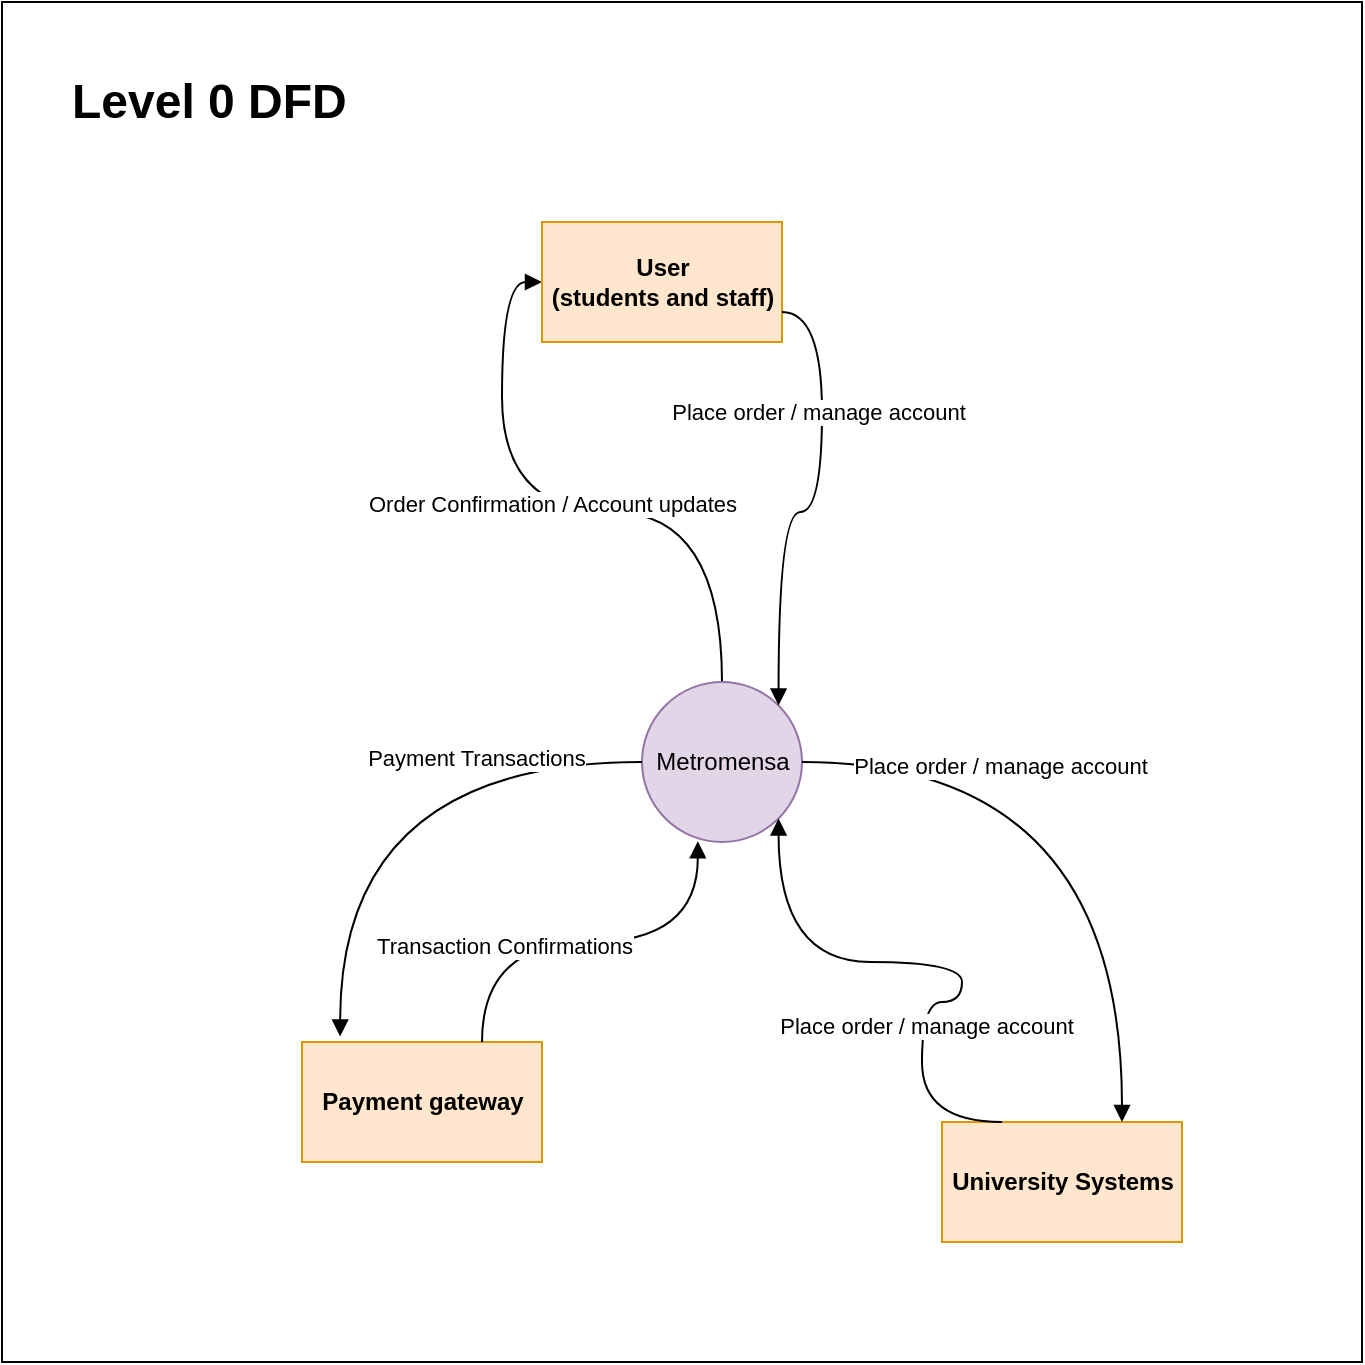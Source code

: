 <mxfile version="23.0.1" type="google">
  <diagram name="Page-1" id="2sjKvOkVcHl7aefKJoEn">
    <mxGraphModel grid="1" page="1" gridSize="10" guides="1" tooltips="1" connect="1" arrows="1" fold="1" pageScale="1" pageWidth="850" pageHeight="1100" math="0" shadow="0">
      <root>
        <mxCell id="0" />
        <mxCell id="1" parent="0" />
        <mxCell id="3n1f7qn3-GTYBAj43Xyj-42" value="" style="rounded=0;whiteSpace=wrap;html=1;" vertex="1" parent="1">
          <mxGeometry x="-160" y="280" width="680" height="680" as="geometry" />
        </mxCell>
        <mxCell id="3n1f7qn3-GTYBAj43Xyj-5" style="edgeStyle=orthogonalEdgeStyle;orthogonalLoop=1;jettySize=auto;html=1;curved=1;endArrow=block;endFill=1;entryX=0;entryY=0.5;entryDx=0;entryDy=0;" edge="1" parent="1" source="3n1f7qn3-GTYBAj43Xyj-24" target="3n1f7qn3-GTYBAj43Xyj-25">
          <mxGeometry relative="1" as="geometry">
            <mxPoint x="20" y="480" as="sourcePoint" />
            <mxPoint x="195" y="585" as="targetPoint" />
          </mxGeometry>
        </mxCell>
        <mxCell id="3n1f7qn3-GTYBAj43Xyj-32" value="Order Confirmation / Account updates" style="edgeLabel;html=1;align=center;verticalAlign=middle;resizable=0;points=[];" connectable="0" vertex="1" parent="3n1f7qn3-GTYBAj43Xyj-5">
          <mxGeometry x="0.038" y="-4" relative="1" as="geometry">
            <mxPoint x="1" as="offset" />
          </mxGeometry>
        </mxCell>
        <mxCell id="3n1f7qn3-GTYBAj43Xyj-24" value="Metromensa" style="shape=ellipse;html=1;dashed=0;whitespace=wrap;aspect=fixed;perimeter=ellipsePerimeter;fillColor=#e1d5e7;strokeColor=#9673a6;" vertex="1" parent="1">
          <mxGeometry x="160" y="620" width="80" height="80" as="geometry" />
        </mxCell>
        <mxCell id="3n1f7qn3-GTYBAj43Xyj-25" value="&lt;b&gt;User&lt;br&gt;(students and staff)&lt;/b&gt;" style="html=1;dashed=0;whitespace=wrap;fillColor=#ffe6cc;strokeColor=#d79b00;" vertex="1" parent="1">
          <mxGeometry x="110" y="390" width="120" height="60" as="geometry" />
        </mxCell>
        <mxCell id="3n1f7qn3-GTYBAj43Xyj-26" value="&lt;b&gt;University Systems&lt;/b&gt;" style="html=1;dashed=0;whitespace=wrap;fillColor=#ffe6cc;strokeColor=#d79b00;" vertex="1" parent="1">
          <mxGeometry x="310" y="840" width="120" height="60" as="geometry" />
        </mxCell>
        <mxCell id="3n1f7qn3-GTYBAj43Xyj-30" style="edgeStyle=orthogonalEdgeStyle;orthogonalLoop=1;jettySize=auto;html=1;curved=1;endArrow=block;endFill=1;entryX=1;entryY=0;entryDx=0;entryDy=0;exitX=1;exitY=0.75;exitDx=0;exitDy=0;" edge="1" parent="1" source="3n1f7qn3-GTYBAj43Xyj-25" target="3n1f7qn3-GTYBAj43Xyj-24">
          <mxGeometry relative="1" as="geometry">
            <mxPoint x="360" y="630" as="sourcePoint" />
            <mxPoint x="270" y="430" as="targetPoint" />
          </mxGeometry>
        </mxCell>
        <mxCell id="3n1f7qn3-GTYBAj43Xyj-31" value="Place order / manage account" style="edgeLabel;html=1;align=center;verticalAlign=middle;resizable=0;points=[];" connectable="0" vertex="1" parent="3n1f7qn3-GTYBAj43Xyj-30">
          <mxGeometry x="-0.419" y="-2" relative="1" as="geometry">
            <mxPoint as="offset" />
          </mxGeometry>
        </mxCell>
        <mxCell id="3n1f7qn3-GTYBAj43Xyj-33" value="&lt;b&gt;Payment gateway&lt;/b&gt;" style="html=1;dashed=0;whitespace=wrap;fillColor=#ffe6cc;strokeColor=#d79b00;" vertex="1" parent="1">
          <mxGeometry x="-10" y="800" width="120" height="60" as="geometry" />
        </mxCell>
        <mxCell id="3n1f7qn3-GTYBAj43Xyj-34" style="edgeStyle=orthogonalEdgeStyle;orthogonalLoop=1;jettySize=auto;html=1;curved=1;endArrow=block;endFill=1;entryX=0.159;entryY=-0.046;entryDx=0;entryDy=0;exitX=0;exitY=0.5;exitDx=0;exitDy=0;entryPerimeter=0;" edge="1" parent="1" source="3n1f7qn3-GTYBAj43Xyj-24" target="3n1f7qn3-GTYBAj43Xyj-33">
          <mxGeometry relative="1" as="geometry">
            <mxPoint x="-79" y="580" as="sourcePoint" />
            <mxPoint x="-80" y="777" as="targetPoint" />
          </mxGeometry>
        </mxCell>
        <mxCell id="3n1f7qn3-GTYBAj43Xyj-35" value="Payment Transactions" style="edgeLabel;html=1;align=center;verticalAlign=middle;resizable=0;points=[];" connectable="0" vertex="1" parent="3n1f7qn3-GTYBAj43Xyj-34">
          <mxGeometry x="-0.419" y="-2" relative="1" as="geometry">
            <mxPoint as="offset" />
          </mxGeometry>
        </mxCell>
        <mxCell id="3n1f7qn3-GTYBAj43Xyj-36" style="edgeStyle=orthogonalEdgeStyle;orthogonalLoop=1;jettySize=auto;html=1;curved=1;endArrow=block;endFill=1;entryX=0.75;entryY=0;entryDx=0;entryDy=0;exitX=1;exitY=0.5;exitDx=0;exitDy=0;" edge="1" parent="1" source="3n1f7qn3-GTYBAj43Xyj-24" target="3n1f7qn3-GTYBAj43Xyj-26">
          <mxGeometry relative="1" as="geometry">
            <mxPoint x="461" y="650" as="sourcePoint" />
            <mxPoint x="310" y="787" as="targetPoint" />
          </mxGeometry>
        </mxCell>
        <mxCell id="3n1f7qn3-GTYBAj43Xyj-37" value="Place order / manage account" style="edgeLabel;html=1;align=center;verticalAlign=middle;resizable=0;points=[];" connectable="0" vertex="1" parent="3n1f7qn3-GTYBAj43Xyj-36">
          <mxGeometry x="-0.419" y="-2" relative="1" as="geometry">
            <mxPoint as="offset" />
          </mxGeometry>
        </mxCell>
        <mxCell id="3n1f7qn3-GTYBAj43Xyj-38" style="edgeStyle=orthogonalEdgeStyle;orthogonalLoop=1;jettySize=auto;html=1;curved=1;endArrow=block;endFill=1;entryX=1;entryY=1;entryDx=0;entryDy=0;exitX=0.25;exitY=0;exitDx=0;exitDy=0;" edge="1" parent="1" source="3n1f7qn3-GTYBAj43Xyj-26" target="3n1f7qn3-GTYBAj43Xyj-24">
          <mxGeometry relative="1" as="geometry">
            <mxPoint x="200" y="860" as="sourcePoint" />
            <mxPoint x="320" y="1000" as="targetPoint" />
            <Array as="points">
              <mxPoint x="300" y="780" />
              <mxPoint x="320" y="780" />
              <mxPoint x="320" y="760" />
              <mxPoint x="228" y="760" />
            </Array>
          </mxGeometry>
        </mxCell>
        <mxCell id="3n1f7qn3-GTYBAj43Xyj-39" value="Place order / manage account" style="edgeLabel;html=1;align=center;verticalAlign=middle;resizable=0;points=[];" connectable="0" vertex="1" parent="3n1f7qn3-GTYBAj43Xyj-38">
          <mxGeometry x="-0.419" y="-2" relative="1" as="geometry">
            <mxPoint as="offset" />
          </mxGeometry>
        </mxCell>
        <mxCell id="3n1f7qn3-GTYBAj43Xyj-40" style="edgeStyle=orthogonalEdgeStyle;orthogonalLoop=1;jettySize=auto;html=1;curved=1;endArrow=block;endFill=1;entryX=0.349;entryY=0.995;entryDx=0;entryDy=0;exitX=0.75;exitY=0;exitDx=0;exitDy=0;entryPerimeter=0;" edge="1" parent="1" source="3n1f7qn3-GTYBAj43Xyj-33" target="3n1f7qn3-GTYBAj43Xyj-24">
          <mxGeometry relative="1" as="geometry">
            <mxPoint x="211" y="690" as="sourcePoint" />
            <mxPoint x="60" y="827" as="targetPoint" />
          </mxGeometry>
        </mxCell>
        <mxCell id="3n1f7qn3-GTYBAj43Xyj-41" value="Transaction Confirmations" style="edgeLabel;html=1;align=center;verticalAlign=middle;resizable=0;points=[];" connectable="0" vertex="1" parent="3n1f7qn3-GTYBAj43Xyj-40">
          <mxGeometry x="-0.419" y="-2" relative="1" as="geometry">
            <mxPoint as="offset" />
          </mxGeometry>
        </mxCell>
        <mxCell id="3n1f7qn3-GTYBAj43Xyj-43" value="&lt;h1&gt;Level 0 DFD&lt;/h1&gt;&lt;p&gt;&lt;br&gt;&lt;/p&gt;" style="text;html=1;strokeColor=none;fillColor=none;spacing=5;spacingTop=-20;whiteSpace=wrap;overflow=hidden;rounded=0;" vertex="1" parent="1">
          <mxGeometry x="-130" y="310" width="190" height="70" as="geometry" />
        </mxCell>
      </root>
    </mxGraphModel>
  </diagram>
</mxfile>
